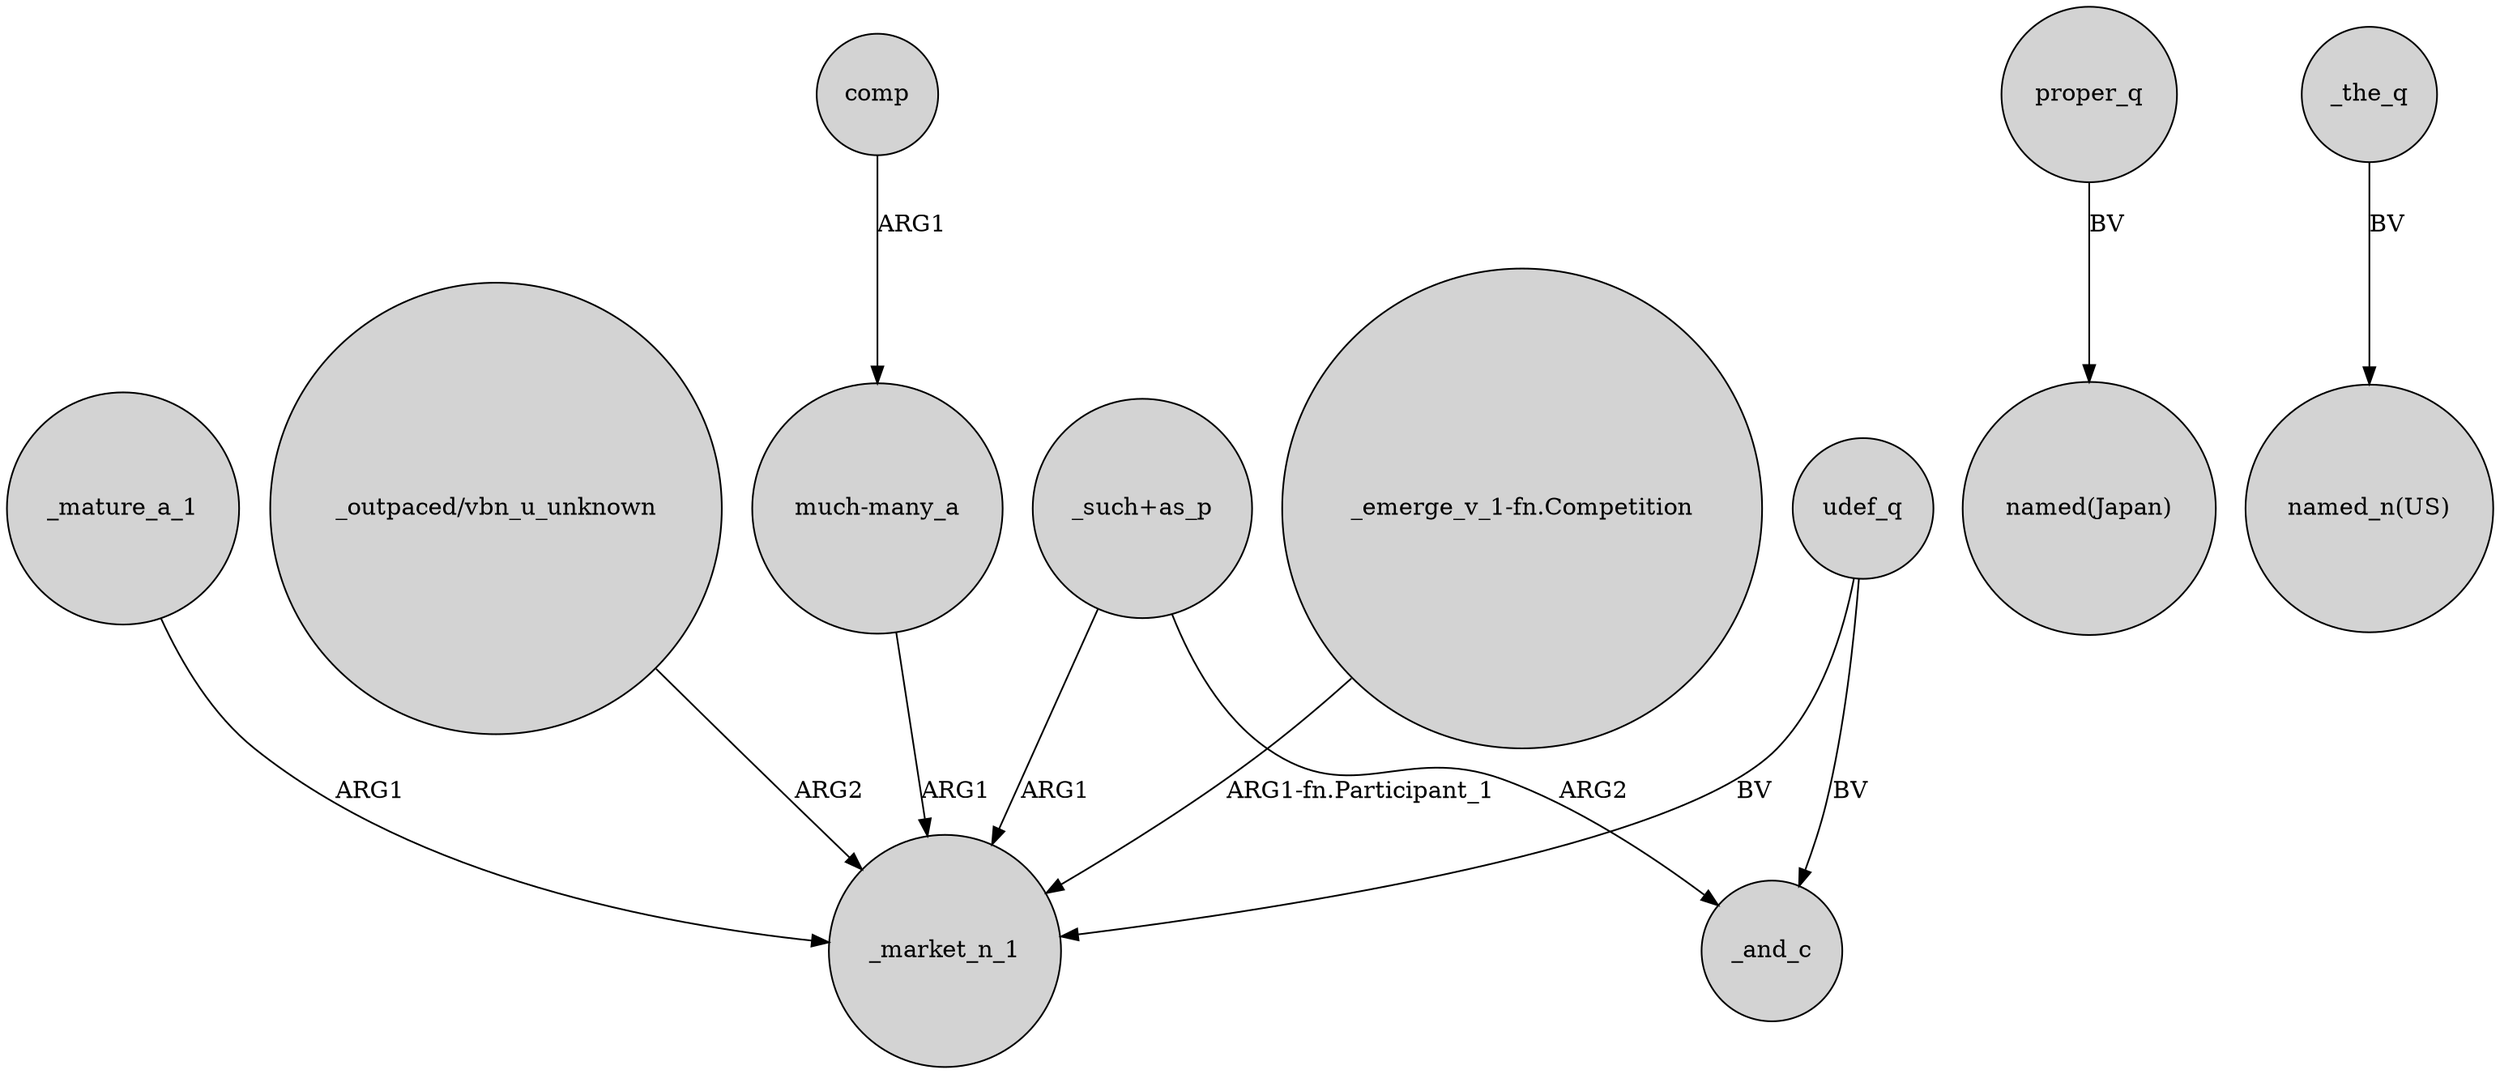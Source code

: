 digraph {
	node [shape=circle style=filled]
	comp -> "much-many_a" [label=ARG1]
	proper_q -> "named(Japan)" [label=BV]
	"much-many_a" -> _market_n_1 [label=ARG1]
	_the_q -> "named_n(US)" [label=BV]
	_mature_a_1 -> _market_n_1 [label=ARG1]
	"_emerge_v_1-fn.Competition" -> _market_n_1 [label="ARG1-fn.Participant_1"]
	"_such+as_p" -> _and_c [label=ARG2]
	"_outpaced/vbn_u_unknown" -> _market_n_1 [label=ARG2]
	udef_q -> _and_c [label=BV]
	udef_q -> _market_n_1 [label=BV]
	"_such+as_p" -> _market_n_1 [label=ARG1]
}
